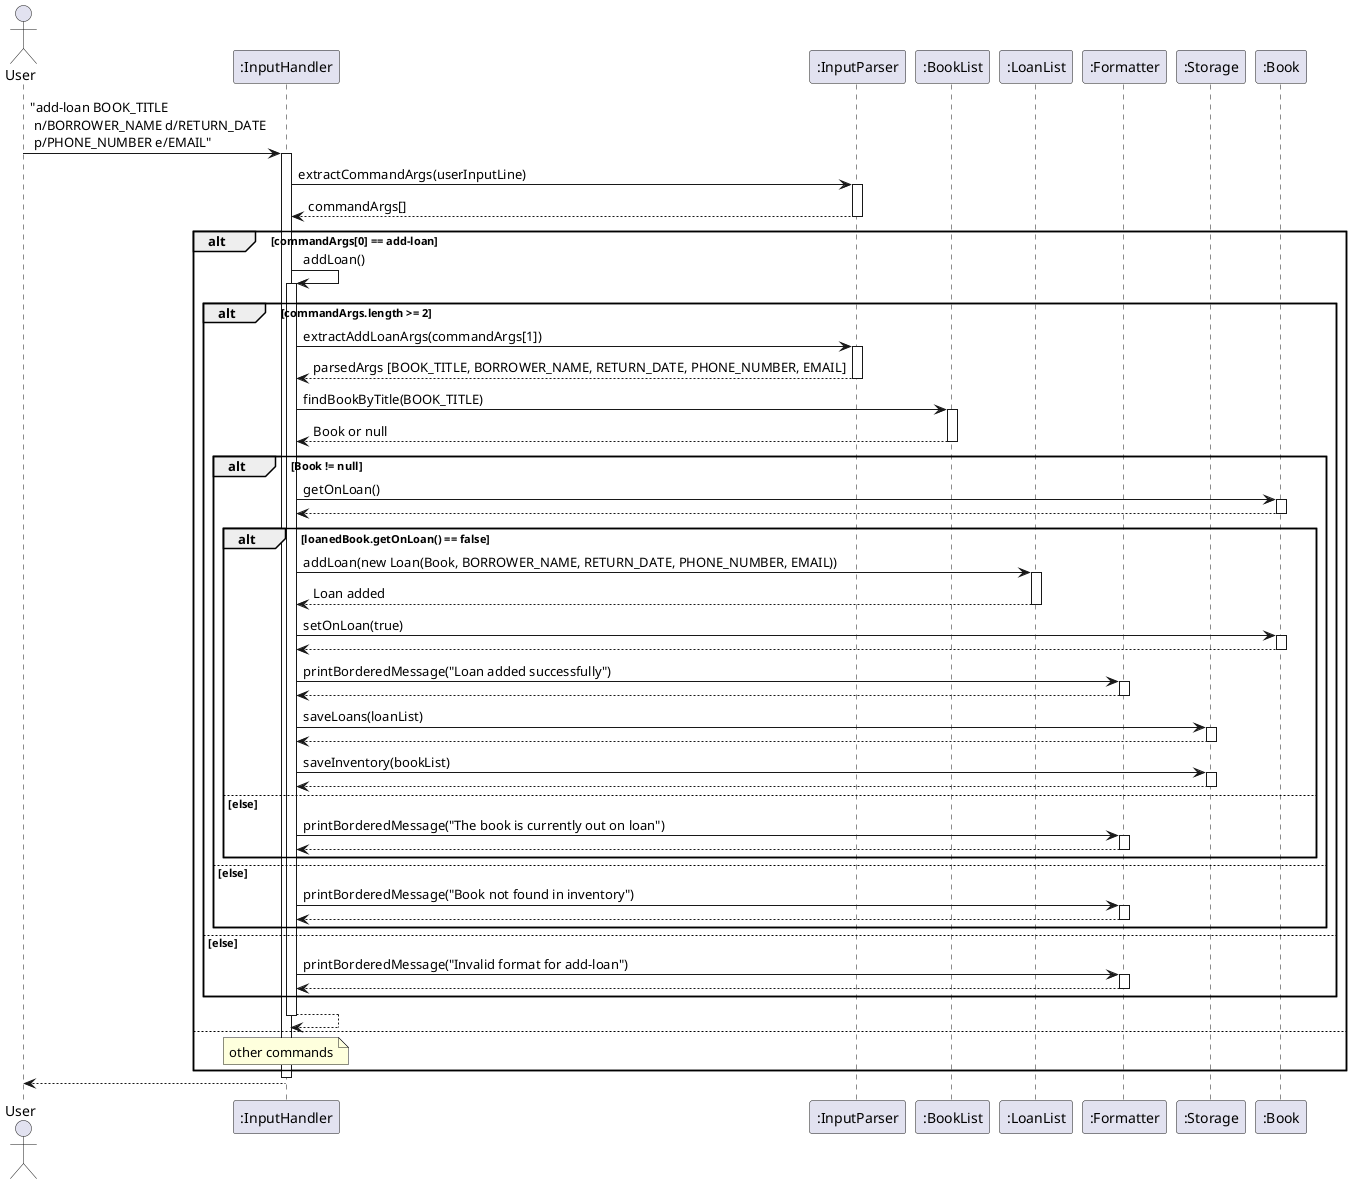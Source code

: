 @startuml
actor User
participant InputHandler as ":InputHandler"
participant InputParser as ":InputParser"
participant BookList as ":BookList"
participant LoanList as ":LoanList"
participant Formatter as ":Formatter"
participant Storage as ":Storage"
participant Book as ":Book"

User -> InputHandler: "add-loan BOOK_TITLE \n n/BORROWER_NAME d/RETURN_DATE \n p/PHONE_NUMBER e/EMAIL"
activate InputHandler

InputHandler -> InputParser: extractCommandArgs(userInputLine)
activate InputParser

InputParser --> InputHandler: commandArgs[]
deactivate InputParser

alt commandArgs[0] == add-loan
    InputHandler -> InputHandler : addLoan()
    activate InputHandler

alt commandArgs.length >= 2
    InputHandler -> InputParser: extractAddLoanArgs(commandArgs[1])
    activate InputParser

    InputParser --> InputHandler: parsedArgs [BOOK_TITLE, BORROWER_NAME, RETURN_DATE, PHONE_NUMBER, EMAIL]
    deactivate InputParser

    InputHandler -> BookList: findBookByTitle(BOOK_TITLE)
    activate BookList

    BookList --> InputHandler: Book or null
    deactivate BookList

    alt Book != null
        InputHandler -> Book: getOnLoan()
        activate Book

        Book --> InputHandler
        deactivate Book

        alt loanedBook.getOnLoan() == false
            InputHandler -> LoanList: addLoan(new Loan(Book, BORROWER_NAME, RETURN_DATE, PHONE_NUMBER, EMAIL))
            activate LoanList
            LoanList --> InputHandler: Loan added
            deactivate LoanList

            InputHandler -> Book: setOnLoan(true)
            activate Book

            Book --> InputHandler
            deactivate Book

            InputHandler -> Formatter: printBorderedMessage("Loan added successfully")
            activate Formatter

            Formatter --> InputHandler
            deactivate Formatter

            InputHandler -> Storage: saveLoans(loanList)
            activate Storage

            Storage --> InputHandler
            deactivate Storage

            InputHandler -> Storage: saveInventory(bookList)
            activate Storage

            Storage --> InputHandler
            deactivate Storage

        else else
            InputHandler -> Formatter: printBorderedMessage("The book is currently out on loan")
            activate Formatter

            Formatter --> InputHandler
            deactivate Formatter
        end
    else else
        InputHandler -> Formatter: printBorderedMessage("Book not found in inventory")
        activate Formatter

        Formatter --> InputHandler
        deactivate Formatter
    end

    else else
        InputHandler -> Formatter: printBorderedMessage("Invalid format for add-loan")
        activate Formatter
        Formatter --> InputHandler
        deactivate Formatter
    end

InputHandler --> InputHandler
deactivate InputHandler

else
    note over InputHandler : other commands
end

deactivate InputHandler
InputHandler --> User
@enduml